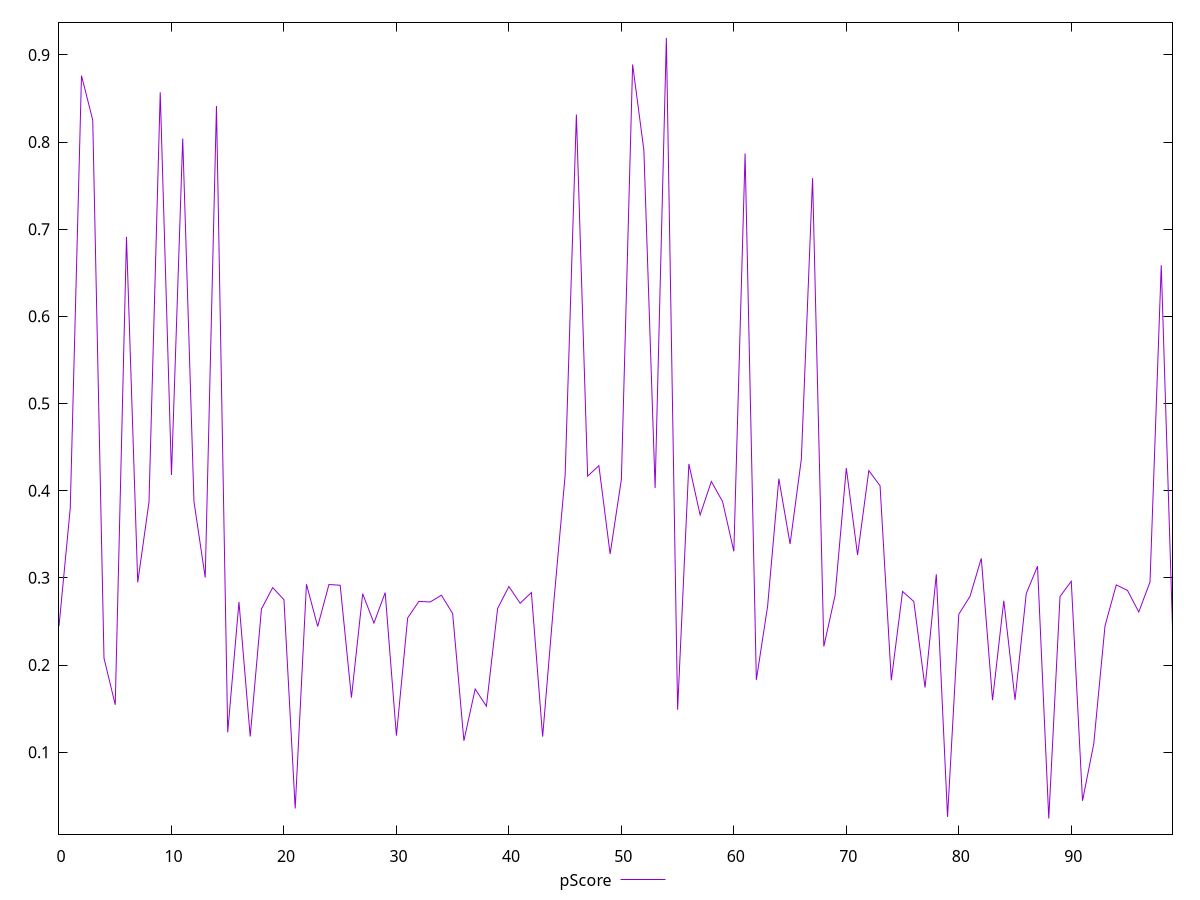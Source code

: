 reset

$pScore <<EOF
0 0.24457048676442883
1 0.37980311178001375
2 0.8761755735750207
3 0.825174100799732
4 0.20787809399084745
5 0.15440214873797997
6 0.6911626858541706
7 0.29480725879938613
8 0.38683487656701054
9 0.8570769693129741
10 0.41800802343931764
11 0.8040822738138251
12 0.38751402375162997
13 0.3003338936768265
14 0.841439860393205
15 0.12274233257880829
16 0.2723357888543116
17 0.11797736289273208
18 0.2642920240015263
19 0.28879700919107665
20 0.2749607670836031
21 0.03544466618582709
22 0.2926962204476918
23 0.24427073910528985
24 0.2923427024672355
25 0.29151299640315426
26 0.1626054748432565
27 0.2817512091848281
28 0.24813678403278494
29 0.28307700828050353
30 0.11896490659531767
31 0.2540971739585547
32 0.2729943170434348
33 0.2723010454149892
34 0.2800704508145512
35 0.2590375083564446
36 0.11307710046577996
37 0.17241458750545113
38 0.15278680134053618
39 0.26502687869717106
40 0.29006021860019005
41 0.27085213261391883
42 0.2831609935298044
43 0.11780064391136036
44 0.27330050317894783
45 0.4177888412132886
46 0.8315670273248332
47 0.4166831287238073
48 0.4286972902319508
49 0.3274017774236588
50 0.4129043284788278
51 0.8889850155159249
52 0.7908395830483219
53 0.4029982770825041
54 0.9194759762328468
55 0.14873172915293043
56 0.43070555651583137
57 0.3721645896392475
58 0.4105574261596126
59 0.38739283317499534
60 0.3303891465699701
61 0.7868992958867227
62 0.18294134475435098
63 0.2672148893484314
64 0.41372599117768455
65 0.33886713716829964
66 0.4360413086886487
67 0.7585849954753914
68 0.2212619836039939
69 0.2798647899305354
70 0.4258701910468337
71 0.3262256744169784
72 0.4229807087841013
73 0.4056631849786725
74 0.18249958463345928
75 0.28445928878326276
76 0.2728467095620701
77 0.17412271860815892
78 0.30409700714683524
79 0.025737326458012355
80 0.25823812205604896
81 0.27886661744251373
82 0.32235542446881793
83 0.1596400973996751
84 0.27371941894907725
85 0.16002293313750127
86 0.28205516024953864
87 0.3133705643197416
88 0.02387243498287267
89 0.2785464611670742
90 0.29605273443781227
91 0.044153211813464655
92 0.1096833142190799
93 0.2449549729666896
94 0.29191306101164954
95 0.285545649269991
96 0.26083275274314066
97 0.29522932102821897
98 0.6587897949978399
99 0.24357623685295582
EOF

set key outside below
set xrange [0:99]
set yrange [0.005960364157873186:0.9373880470578463]
set trange [0.005960364157873186:0.9373880470578463]
set terminal svg size 640, 500 enhanced background rgb 'white'
set output "reprap/first-meaningful-paint/samples/pages+cached+noexternal+nomedia+nocss/pScore/values.svg"

plot $pScore title "pScore" with line

reset
